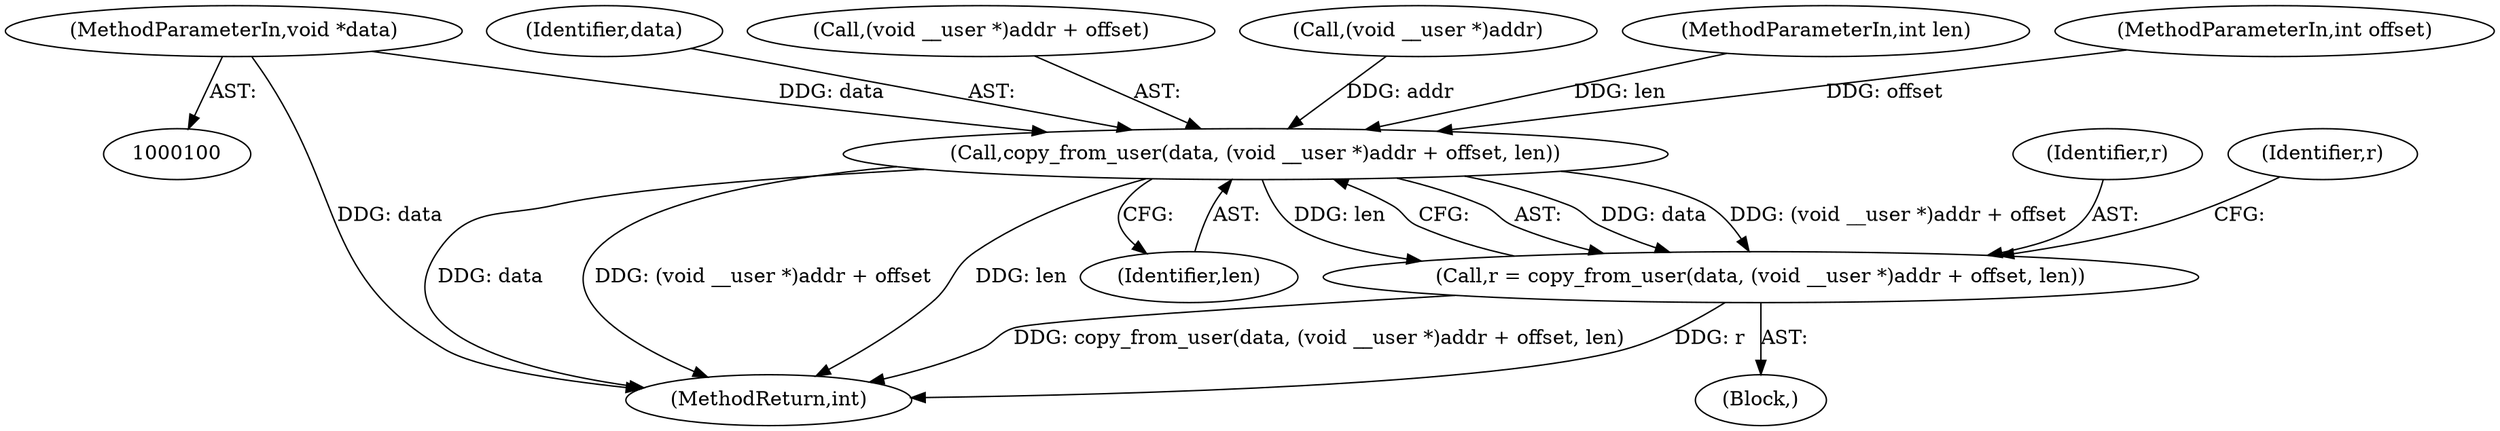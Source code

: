 digraph "1_linux_fa3d315a4ce2c0891cdde262562e710d95fba19e_0@pointer" {
"1000103" [label="(MethodParameterIn,void *data)"];
"1000122" [label="(Call,copy_from_user(data, (void __user *)addr + offset, len))"];
"1000120" [label="(Call,r = copy_from_user(data, (void __user *)addr + offset, len))"];
"1000122" [label="(Call,copy_from_user(data, (void __user *)addr + offset, len))"];
"1000121" [label="(Identifier,r)"];
"1000137" [label="(MethodReturn,int)"];
"1000123" [label="(Identifier,data)"];
"1000120" [label="(Call,r = copy_from_user(data, (void __user *)addr + offset, len))"];
"1000124" [label="(Call,(void __user *)addr + offset)"];
"1000125" [label="(Call,(void __user *)addr)"];
"1000106" [label="(Block,)"];
"1000129" [label="(Identifier,len)"];
"1000131" [label="(Identifier,r)"];
"1000103" [label="(MethodParameterIn,void *data)"];
"1000105" [label="(MethodParameterIn,int len)"];
"1000104" [label="(MethodParameterIn,int offset)"];
"1000103" -> "1000100"  [label="AST: "];
"1000103" -> "1000137"  [label="DDG: data"];
"1000103" -> "1000122"  [label="DDG: data"];
"1000122" -> "1000120"  [label="AST: "];
"1000122" -> "1000129"  [label="CFG: "];
"1000123" -> "1000122"  [label="AST: "];
"1000124" -> "1000122"  [label="AST: "];
"1000129" -> "1000122"  [label="AST: "];
"1000120" -> "1000122"  [label="CFG: "];
"1000122" -> "1000137"  [label="DDG: data"];
"1000122" -> "1000137"  [label="DDG: (void __user *)addr + offset"];
"1000122" -> "1000137"  [label="DDG: len"];
"1000122" -> "1000120"  [label="DDG: data"];
"1000122" -> "1000120"  [label="DDG: (void __user *)addr + offset"];
"1000122" -> "1000120"  [label="DDG: len"];
"1000125" -> "1000122"  [label="DDG: addr"];
"1000104" -> "1000122"  [label="DDG: offset"];
"1000105" -> "1000122"  [label="DDG: len"];
"1000120" -> "1000106"  [label="AST: "];
"1000121" -> "1000120"  [label="AST: "];
"1000131" -> "1000120"  [label="CFG: "];
"1000120" -> "1000137"  [label="DDG: copy_from_user(data, (void __user *)addr + offset, len)"];
"1000120" -> "1000137"  [label="DDG: r"];
}
